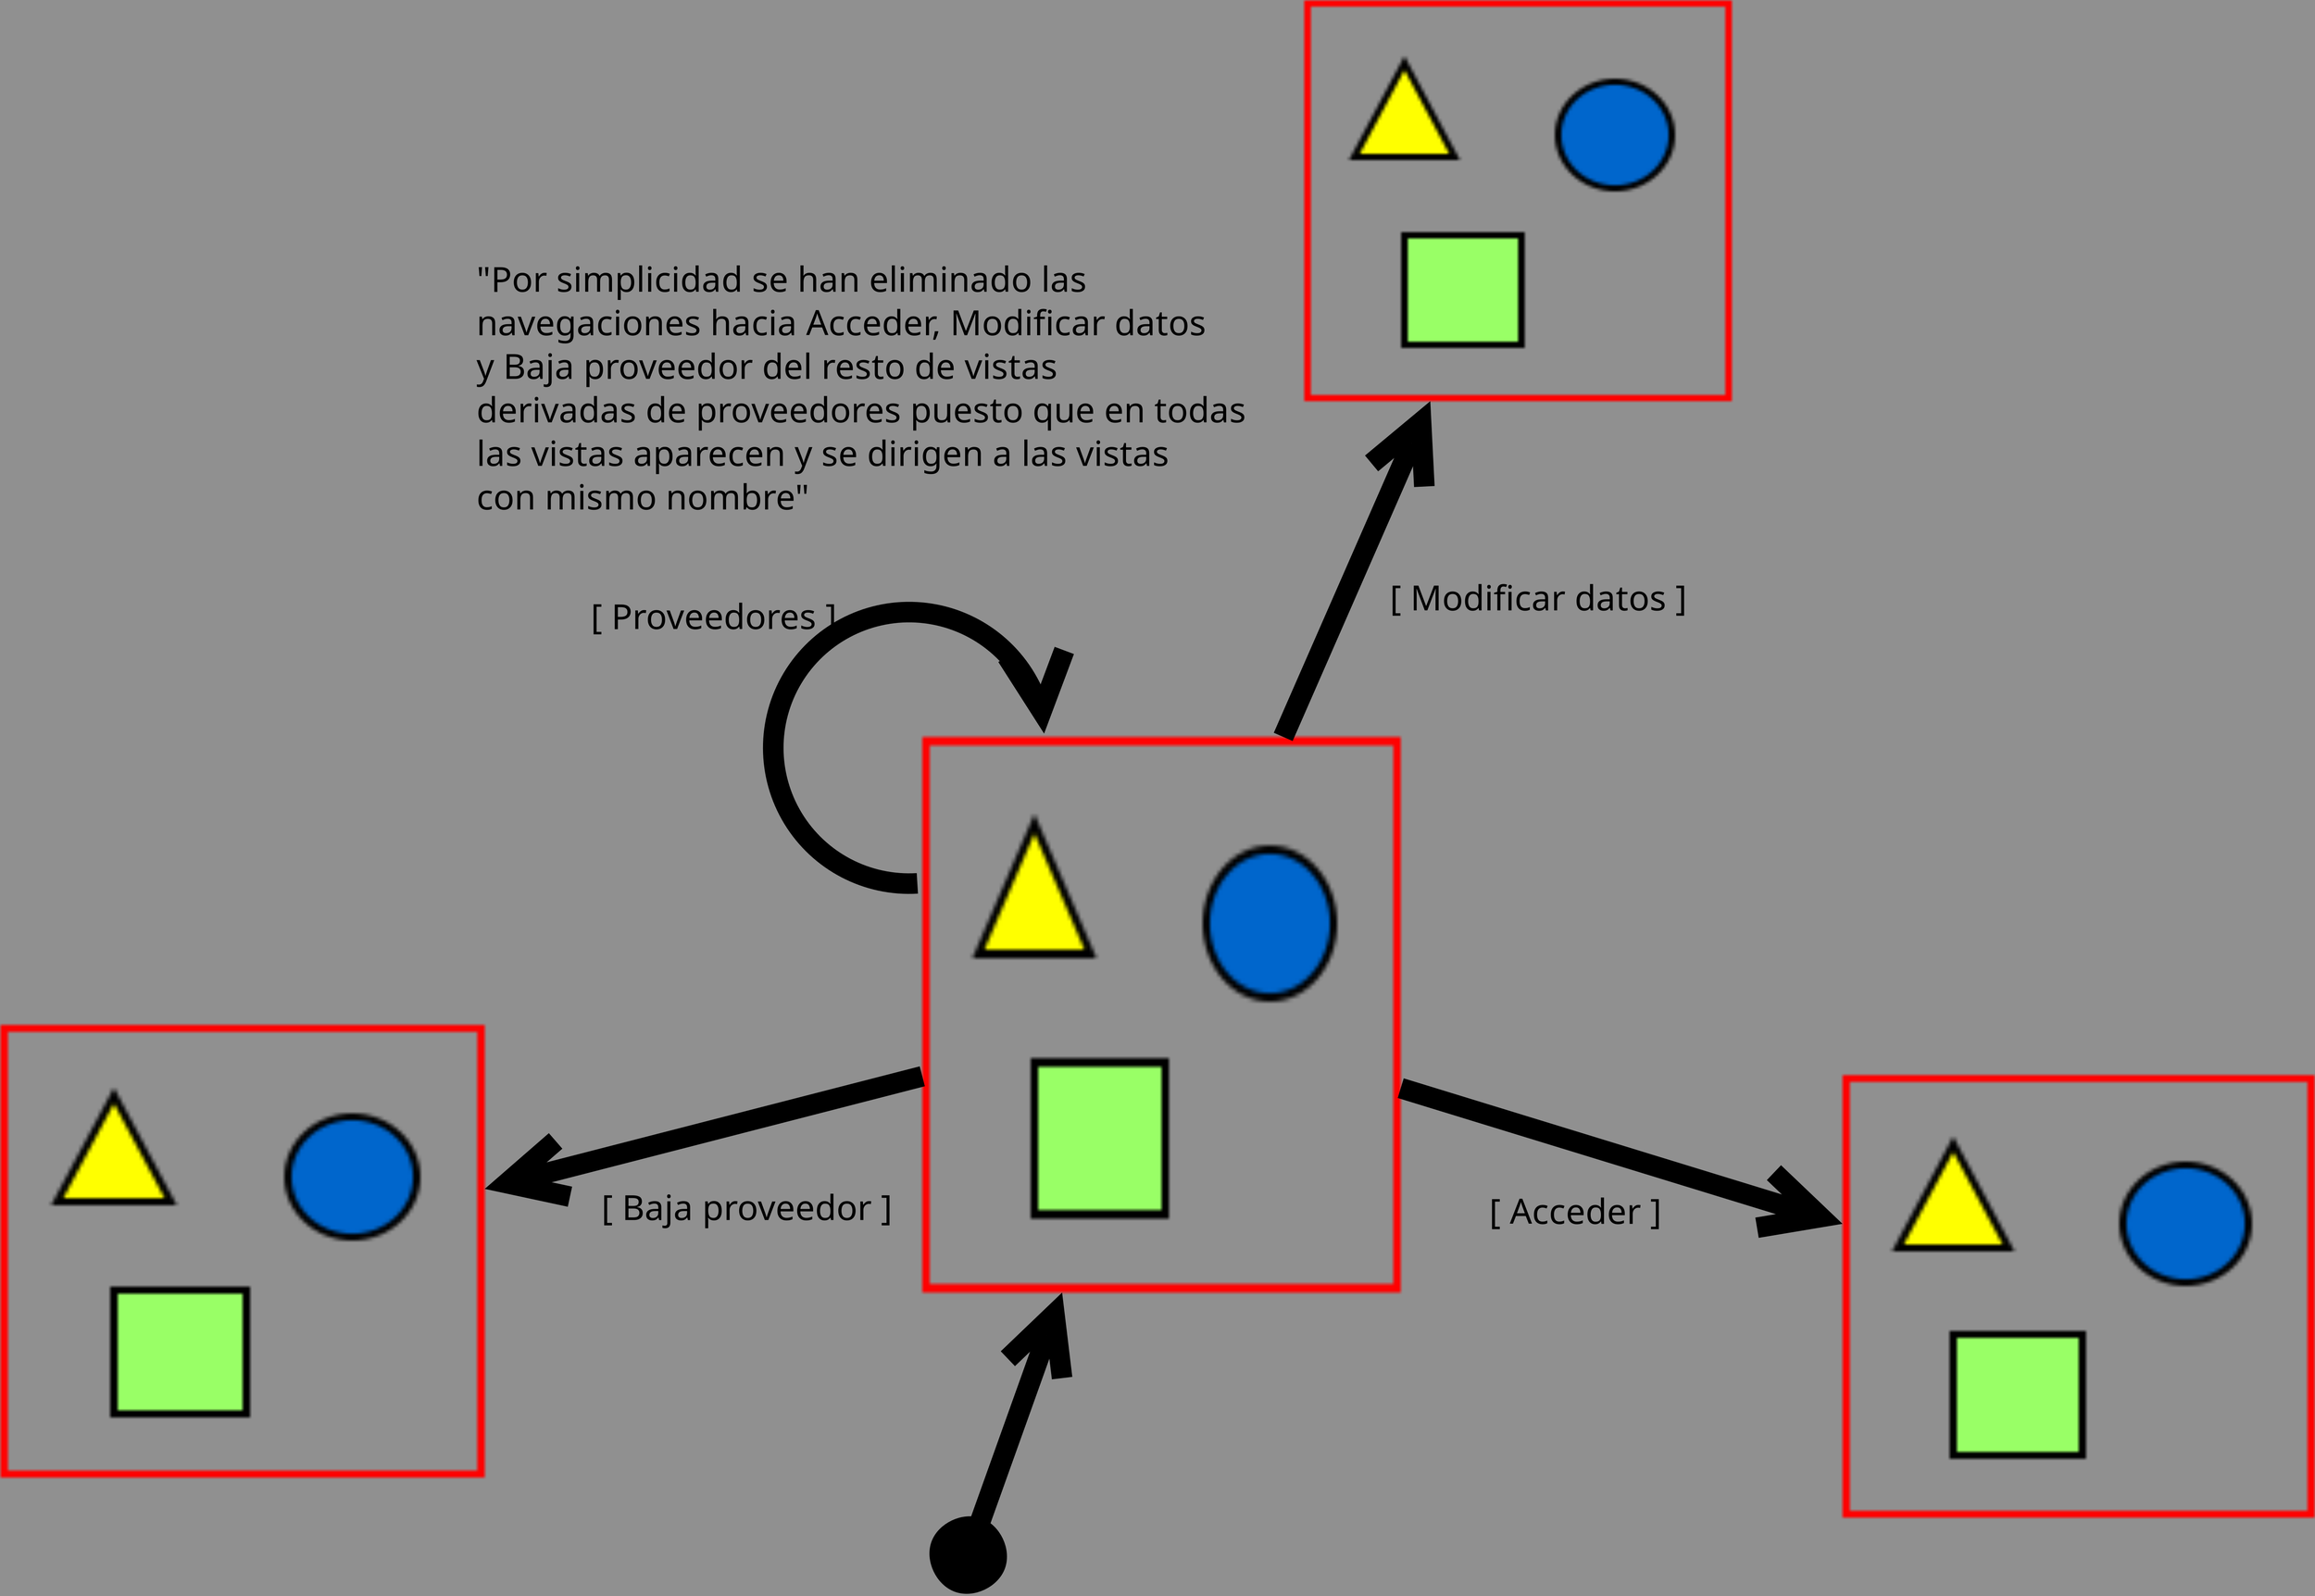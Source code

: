 <?xml version="1.0" encoding="UTF-8"?>
<dia:diagram xmlns:dia="http://www.lysator.liu.se/~alla/dia/">
  <dia:layer name="Fondo" visible="true">
    <dia:object type="Standard - Image" version="0" id="O0">
      <dia:attribute name="obj_pos">
        <dia:point val="162.4,10.18"/>
      </dia:attribute>
      <dia:attribute name="obj_bb">
        <dia:rectangle val="162.3,10.08;220.625,77.802"/>
      </dia:attribute>
      <dia:attribute name="elem_corner">
        <dia:point val="162.4,10.18"/>
      </dia:attribute>
      <dia:attribute name="elem_width">
        <dia:real val="58.125"/>
      </dia:attribute>
      <dia:attribute name="elem_height">
        <dia:real val="67.522"/>
      </dia:attribute>
      <dia:attribute name="border_width">
        <dia:real val="0.2"/>
      </dia:attribute>
      <dia:attribute name="draw_border">
        <dia:boolean val="false"/>
      </dia:attribute>
      <dia:attribute name="keep_aspect">
        <dia:boolean val="true"/>
      </dia:attribute>
      <dia:attribute name="file">
        <dia:string>#images/proveedores.JPG#</dia:string>
      </dia:attribute>
    </dia:object>
    <dia:object type="Standard - Image" version="0" id="O1">
      <dia:attribute name="obj_pos">
        <dia:point val="274.2,51.28"/>
      </dia:attribute>
      <dia:attribute name="obj_bb">
        <dia:rectangle val="274.1,51.18;331.672,105.152"/>
      </dia:attribute>
      <dia:attribute name="elem_corner">
        <dia:point val="274.2,51.28"/>
      </dia:attribute>
      <dia:attribute name="elem_width">
        <dia:real val="57.372"/>
      </dia:attribute>
      <dia:attribute name="elem_height">
        <dia:real val="53.772"/>
      </dia:attribute>
      <dia:attribute name="border_width">
        <dia:real val="0.2"/>
      </dia:attribute>
      <dia:attribute name="draw_border">
        <dia:boolean val="false"/>
      </dia:attribute>
      <dia:attribute name="keep_aspect">
        <dia:boolean val="true"/>
      </dia:attribute>
      <dia:attribute name="file">
        <dia:string>#images/accesoproveedores.JPG#</dia:string>
      </dia:attribute>
    </dia:object>
    <dia:object type="Standard - Image" version="0" id="O2">
      <dia:attribute name="obj_pos">
        <dia:point val="208.8,-79.32"/>
      </dia:attribute>
      <dia:attribute name="obj_bb">
        <dia:rectangle val="208.7,-79.42;260.861,-30.516"/>
      </dia:attribute>
      <dia:attribute name="elem_corner">
        <dia:point val="208.8,-79.32"/>
      </dia:attribute>
      <dia:attribute name="elem_width">
        <dia:real val="51.961"/>
      </dia:attribute>
      <dia:attribute name="elem_height">
        <dia:real val="48.704"/>
      </dia:attribute>
      <dia:attribute name="border_width">
        <dia:real val="0.2"/>
      </dia:attribute>
      <dia:attribute name="draw_border">
        <dia:boolean val="false"/>
      </dia:attribute>
      <dia:attribute name="keep_aspect">
        <dia:boolean val="true"/>
      </dia:attribute>
      <dia:attribute name="file">
        <dia:string>#images/modificarproveedor.JPG#</dia:string>
      </dia:attribute>
    </dia:object>
    <dia:object type="Standard - Image" version="0" id="O3">
      <dia:attribute name="obj_pos">
        <dia:point val="50.4,45.18"/>
      </dia:attribute>
      <dia:attribute name="obj_bb">
        <dia:rectangle val="50.3,45.08;109.344,100.285"/>
      </dia:attribute>
      <dia:attribute name="elem_corner">
        <dia:point val="50.4,45.18"/>
      </dia:attribute>
      <dia:attribute name="elem_width">
        <dia:real val="58.844"/>
      </dia:attribute>
      <dia:attribute name="elem_height">
        <dia:real val="55.005"/>
      </dia:attribute>
      <dia:attribute name="border_width">
        <dia:real val="0.2"/>
      </dia:attribute>
      <dia:attribute name="draw_border">
        <dia:boolean val="false"/>
      </dia:attribute>
      <dia:attribute name="keep_aspect">
        <dia:boolean val="true"/>
      </dia:attribute>
      <dia:attribute name="file">
        <dia:string>#images/bajaproveedor.JPG#</dia:string>
      </dia:attribute>
    </dia:object>
    <dia:object type="Standard - Arc" version="0" id="O4">
      <dia:attribute name="obj_pos">
        <dia:point val="161.8,27.98"/>
      </dia:attribute>
      <dia:attribute name="obj_bb">
        <dia:rectangle val="143.044,-6.236;183.351,29.261"/>
      </dia:attribute>
      <dia:attribute name="conn_endpoints">
        <dia:point val="161.8,27.98"/>
        <dia:point val="177.2,9.78"/>
      </dia:attribute>
      <dia:attribute name="curve_distance">
        <dia:real val="-27.905"/>
      </dia:attribute>
      <dia:attribute name="line_width">
        <dia:real val="2.5"/>
      </dia:attribute>
      <dia:attribute name="end_arrow">
        <dia:enum val="1"/>
      </dia:attribute>
      <dia:attribute name="end_arrow_length">
        <dia:real val="7"/>
      </dia:attribute>
      <dia:attribute name="end_arrow_width">
        <dia:real val="7"/>
      </dia:attribute>
    </dia:object>
    <dia:object type="Standard - Line" version="0" id="O5">
      <dia:attribute name="obj_pos">
        <dia:point val="162.202,51.474"/>
      </dia:attribute>
      <dia:attribute name="obj_bb">
        <dia:rectangle val="106.489,49.952;163.724,72.147"/>
      </dia:attribute>
      <dia:attribute name="conn_endpoints">
        <dia:point val="162.202,51.474"/>
        <dia:point val="109.445,65.056"/>
      </dia:attribute>
      <dia:attribute name="numcp">
        <dia:int val="1"/>
      </dia:attribute>
      <dia:attribute name="line_width">
        <dia:real val="2.5"/>
      </dia:attribute>
      <dia:attribute name="end_arrow">
        <dia:enum val="1"/>
      </dia:attribute>
      <dia:attribute name="end_arrow_length">
        <dia:real val="7"/>
      </dia:attribute>
      <dia:attribute name="end_arrow_width">
        <dia:real val="7"/>
      </dia:attribute>
      <dia:connections>
        <dia:connection handle="0" to="O0" connection="8"/>
        <dia:connection handle="1" to="O3" connection="8"/>
      </dia:connections>
    </dia:object>
    <dia:object type="Standard - Line" version="0" id="O6">
      <dia:attribute name="obj_pos">
        <dia:point val="220.725,52.929"/>
      </dia:attribute>
      <dia:attribute name="obj_bb">
        <dia:rectangle val="219.163,51.367;277.252,76.352"/>
      </dia:attribute>
      <dia:attribute name="conn_endpoints">
        <dia:point val="220.725,52.929"/>
        <dia:point val="274.001,69.294"/>
      </dia:attribute>
      <dia:attribute name="numcp">
        <dia:int val="1"/>
      </dia:attribute>
      <dia:attribute name="line_width">
        <dia:real val="2.5"/>
      </dia:attribute>
      <dia:attribute name="end_arrow">
        <dia:enum val="1"/>
      </dia:attribute>
      <dia:attribute name="end_arrow_length">
        <dia:real val="7"/>
      </dia:attribute>
      <dia:attribute name="end_arrow_width">
        <dia:real val="7"/>
      </dia:attribute>
      <dia:connections>
        <dia:connection handle="0" to="O0" connection="8"/>
        <dia:connection handle="1" to="O1" connection="8"/>
      </dia:connections>
    </dia:object>
    <dia:object type="Standard - Line" version="0" id="O7">
      <dia:attribute name="obj_pos">
        <dia:point val="206.336,9.98"/>
      </dia:attribute>
      <dia:attribute name="obj_bb">
        <dia:rectangle val="204.689,-34.368;230.941,11.626"/>
      </dia:attribute>
      <dia:attribute name="conn_endpoints">
        <dia:point val="206.336,9.98"/>
        <dia:point val="224.027,-30.415"/>
      </dia:attribute>
      <dia:attribute name="numcp">
        <dia:int val="1"/>
      </dia:attribute>
      <dia:attribute name="line_width">
        <dia:real val="2.5"/>
      </dia:attribute>
      <dia:attribute name="end_arrow">
        <dia:enum val="1"/>
      </dia:attribute>
      <dia:attribute name="end_arrow_length">
        <dia:real val="7"/>
      </dia:attribute>
      <dia:attribute name="end_arrow_width">
        <dia:real val="7"/>
      </dia:attribute>
      <dia:connections>
        <dia:connection handle="0" to="O0" connection="8"/>
        <dia:connection handle="1" to="O2" connection="8"/>
      </dia:connections>
    </dia:object>
    <dia:object type="Standard - Text" version="1" id="O8">
      <dia:attribute name="obj_pos">
        <dia:point val="122.12,-2.93"/>
      </dia:attribute>
      <dia:attribute name="obj_bb">
        <dia:rectangle val="122.12,-6.533;148.39,-0.098"/>
      </dia:attribute>
      <dia:attribute name="text">
        <dia:composite type="text">
          <dia:attribute name="string">
            <dia:string>#[ Proveedores ]#</dia:string>
          </dia:attribute>
          <dia:attribute name="font">
            <dia:font family="sans" style="0" name="Helvetica"/>
          </dia:attribute>
          <dia:attribute name="height">
            <dia:real val="5.292"/>
          </dia:attribute>
          <dia:attribute name="pos">
            <dia:point val="122.12,-2.93"/>
          </dia:attribute>
          <dia:attribute name="color">
            <dia:color val="#000000"/>
          </dia:attribute>
          <dia:attribute name="alignment">
            <dia:enum val="0"/>
          </dia:attribute>
        </dia:composite>
      </dia:attribute>
      <dia:attribute name="valign">
        <dia:enum val="3"/>
      </dia:attribute>
    </dia:object>
    <dia:object type="Standard - Text" version="1" id="O9">
      <dia:attribute name="obj_pos">
        <dia:point val="219.2,-5.19"/>
      </dia:attribute>
      <dia:attribute name="obj_bb">
        <dia:rectangle val="219.2,-8.793;249.758,-2.358"/>
      </dia:attribute>
      <dia:attribute name="text">
        <dia:composite type="text">
          <dia:attribute name="string">
            <dia:string>#[ Modificar datos ]#</dia:string>
          </dia:attribute>
          <dia:attribute name="font">
            <dia:font family="sans" style="0" name="Helvetica"/>
          </dia:attribute>
          <dia:attribute name="height">
            <dia:real val="5.292"/>
          </dia:attribute>
          <dia:attribute name="pos">
            <dia:point val="219.2,-5.19"/>
          </dia:attribute>
          <dia:attribute name="color">
            <dia:color val="#000000"/>
          </dia:attribute>
          <dia:attribute name="alignment">
            <dia:enum val="0"/>
          </dia:attribute>
        </dia:composite>
      </dia:attribute>
      <dia:attribute name="valign">
        <dia:enum val="3"/>
      </dia:attribute>
    </dia:object>
    <dia:object type="Standard - Text" version="1" id="O10">
      <dia:attribute name="obj_pos">
        <dia:point val="231.28,69.35"/>
      </dia:attribute>
      <dia:attribute name="obj_bb">
        <dia:rectangle val="231.28,65.747;249.618,72.182"/>
      </dia:attribute>
      <dia:attribute name="text">
        <dia:composite type="text">
          <dia:attribute name="string">
            <dia:string>#[ Acceder ]#</dia:string>
          </dia:attribute>
          <dia:attribute name="font">
            <dia:font family="sans" style="0" name="Helvetica"/>
          </dia:attribute>
          <dia:attribute name="height">
            <dia:real val="5.292"/>
          </dia:attribute>
          <dia:attribute name="pos">
            <dia:point val="231.28,69.35"/>
          </dia:attribute>
          <dia:attribute name="color">
            <dia:color val="#000000"/>
          </dia:attribute>
          <dia:attribute name="alignment">
            <dia:enum val="0"/>
          </dia:attribute>
        </dia:composite>
      </dia:attribute>
      <dia:attribute name="valign">
        <dia:enum val="3"/>
      </dia:attribute>
    </dia:object>
    <dia:object type="Standard - Text" version="1" id="O11">
      <dia:attribute name="obj_pos">
        <dia:point val="123.41,68.89"/>
      </dia:attribute>
      <dia:attribute name="obj_bb">
        <dia:rectangle val="123.41,65.287;153.97,71.722"/>
      </dia:attribute>
      <dia:attribute name="text">
        <dia:composite type="text">
          <dia:attribute name="string">
            <dia:string>#[ Baja proveedor ]#</dia:string>
          </dia:attribute>
          <dia:attribute name="font">
            <dia:font family="sans" style="0" name="Helvetica"/>
          </dia:attribute>
          <dia:attribute name="height">
            <dia:real val="5.292"/>
          </dia:attribute>
          <dia:attribute name="pos">
            <dia:point val="123.41,68.89"/>
          </dia:attribute>
          <dia:attribute name="color">
            <dia:color val="#000000"/>
          </dia:attribute>
          <dia:attribute name="alignment">
            <dia:enum val="0"/>
          </dia:attribute>
        </dia:composite>
      </dia:attribute>
      <dia:attribute name="valign">
        <dia:enum val="3"/>
      </dia:attribute>
    </dia:object>
    <dia:object type="Standard - Text" version="1" id="O12">
      <dia:attribute name="obj_pos">
        <dia:point val="108.24,-43.92"/>
      </dia:attribute>
      <dia:attribute name="obj_bb">
        <dia:rectangle val="108.24,-47.523;188.99,-14.629"/>
      </dia:attribute>
      <dia:attribute name="text">
        <dia:composite type="text">
          <dia:attribute name="string">
            <dia:string>#"Por simplicidad se han eliminado las
navegaciones hacia Acceder, Modificar datos
y Baja proveedor del resto de vistas
derivadas de proveedores puesto que en todas
las vistas aparecen y se dirigen a las vistas
con mismo nombre"#</dia:string>
          </dia:attribute>
          <dia:attribute name="font">
            <dia:font family="sans" style="0" name="Helvetica"/>
          </dia:attribute>
          <dia:attribute name="height">
            <dia:real val="5.292"/>
          </dia:attribute>
          <dia:attribute name="pos">
            <dia:point val="108.24,-43.92"/>
          </dia:attribute>
          <dia:attribute name="color">
            <dia:color val="#000000"/>
          </dia:attribute>
          <dia:attribute name="alignment">
            <dia:enum val="0"/>
          </dia:attribute>
        </dia:composite>
      </dia:attribute>
      <dia:attribute name="valign">
        <dia:enum val="3"/>
      </dia:attribute>
    </dia:object>
    <dia:object type="Standard - Line" version="0" id="O13">
      <dia:attribute name="obj_pos">
        <dia:point val="166.8,112.9"/>
      </dia:attribute>
      <dia:attribute name="obj_bb">
        <dia:rectangle val="159.788,74.366;186.329,116.434"/>
      </dia:attribute>
      <dia:attribute name="conn_endpoints">
        <dia:point val="166.8,112.9"/>
        <dia:point val="179.317,77.901"/>
      </dia:attribute>
      <dia:attribute name="numcp">
        <dia:int val="1"/>
      </dia:attribute>
      <dia:attribute name="line_width">
        <dia:real val="2.5"/>
      </dia:attribute>
      <dia:attribute name="start_arrow">
        <dia:enum val="8"/>
      </dia:attribute>
      <dia:attribute name="start_arrow_length">
        <dia:real val="7"/>
      </dia:attribute>
      <dia:attribute name="start_arrow_width">
        <dia:real val="7"/>
      </dia:attribute>
      <dia:attribute name="end_arrow">
        <dia:enum val="1"/>
      </dia:attribute>
      <dia:attribute name="end_arrow_length">
        <dia:real val="7"/>
      </dia:attribute>
      <dia:attribute name="end_arrow_width">
        <dia:real val="7"/>
      </dia:attribute>
      <dia:connections>
        <dia:connection handle="1" to="O0" connection="8"/>
      </dia:connections>
    </dia:object>
  </dia:layer>
</dia:diagram>
